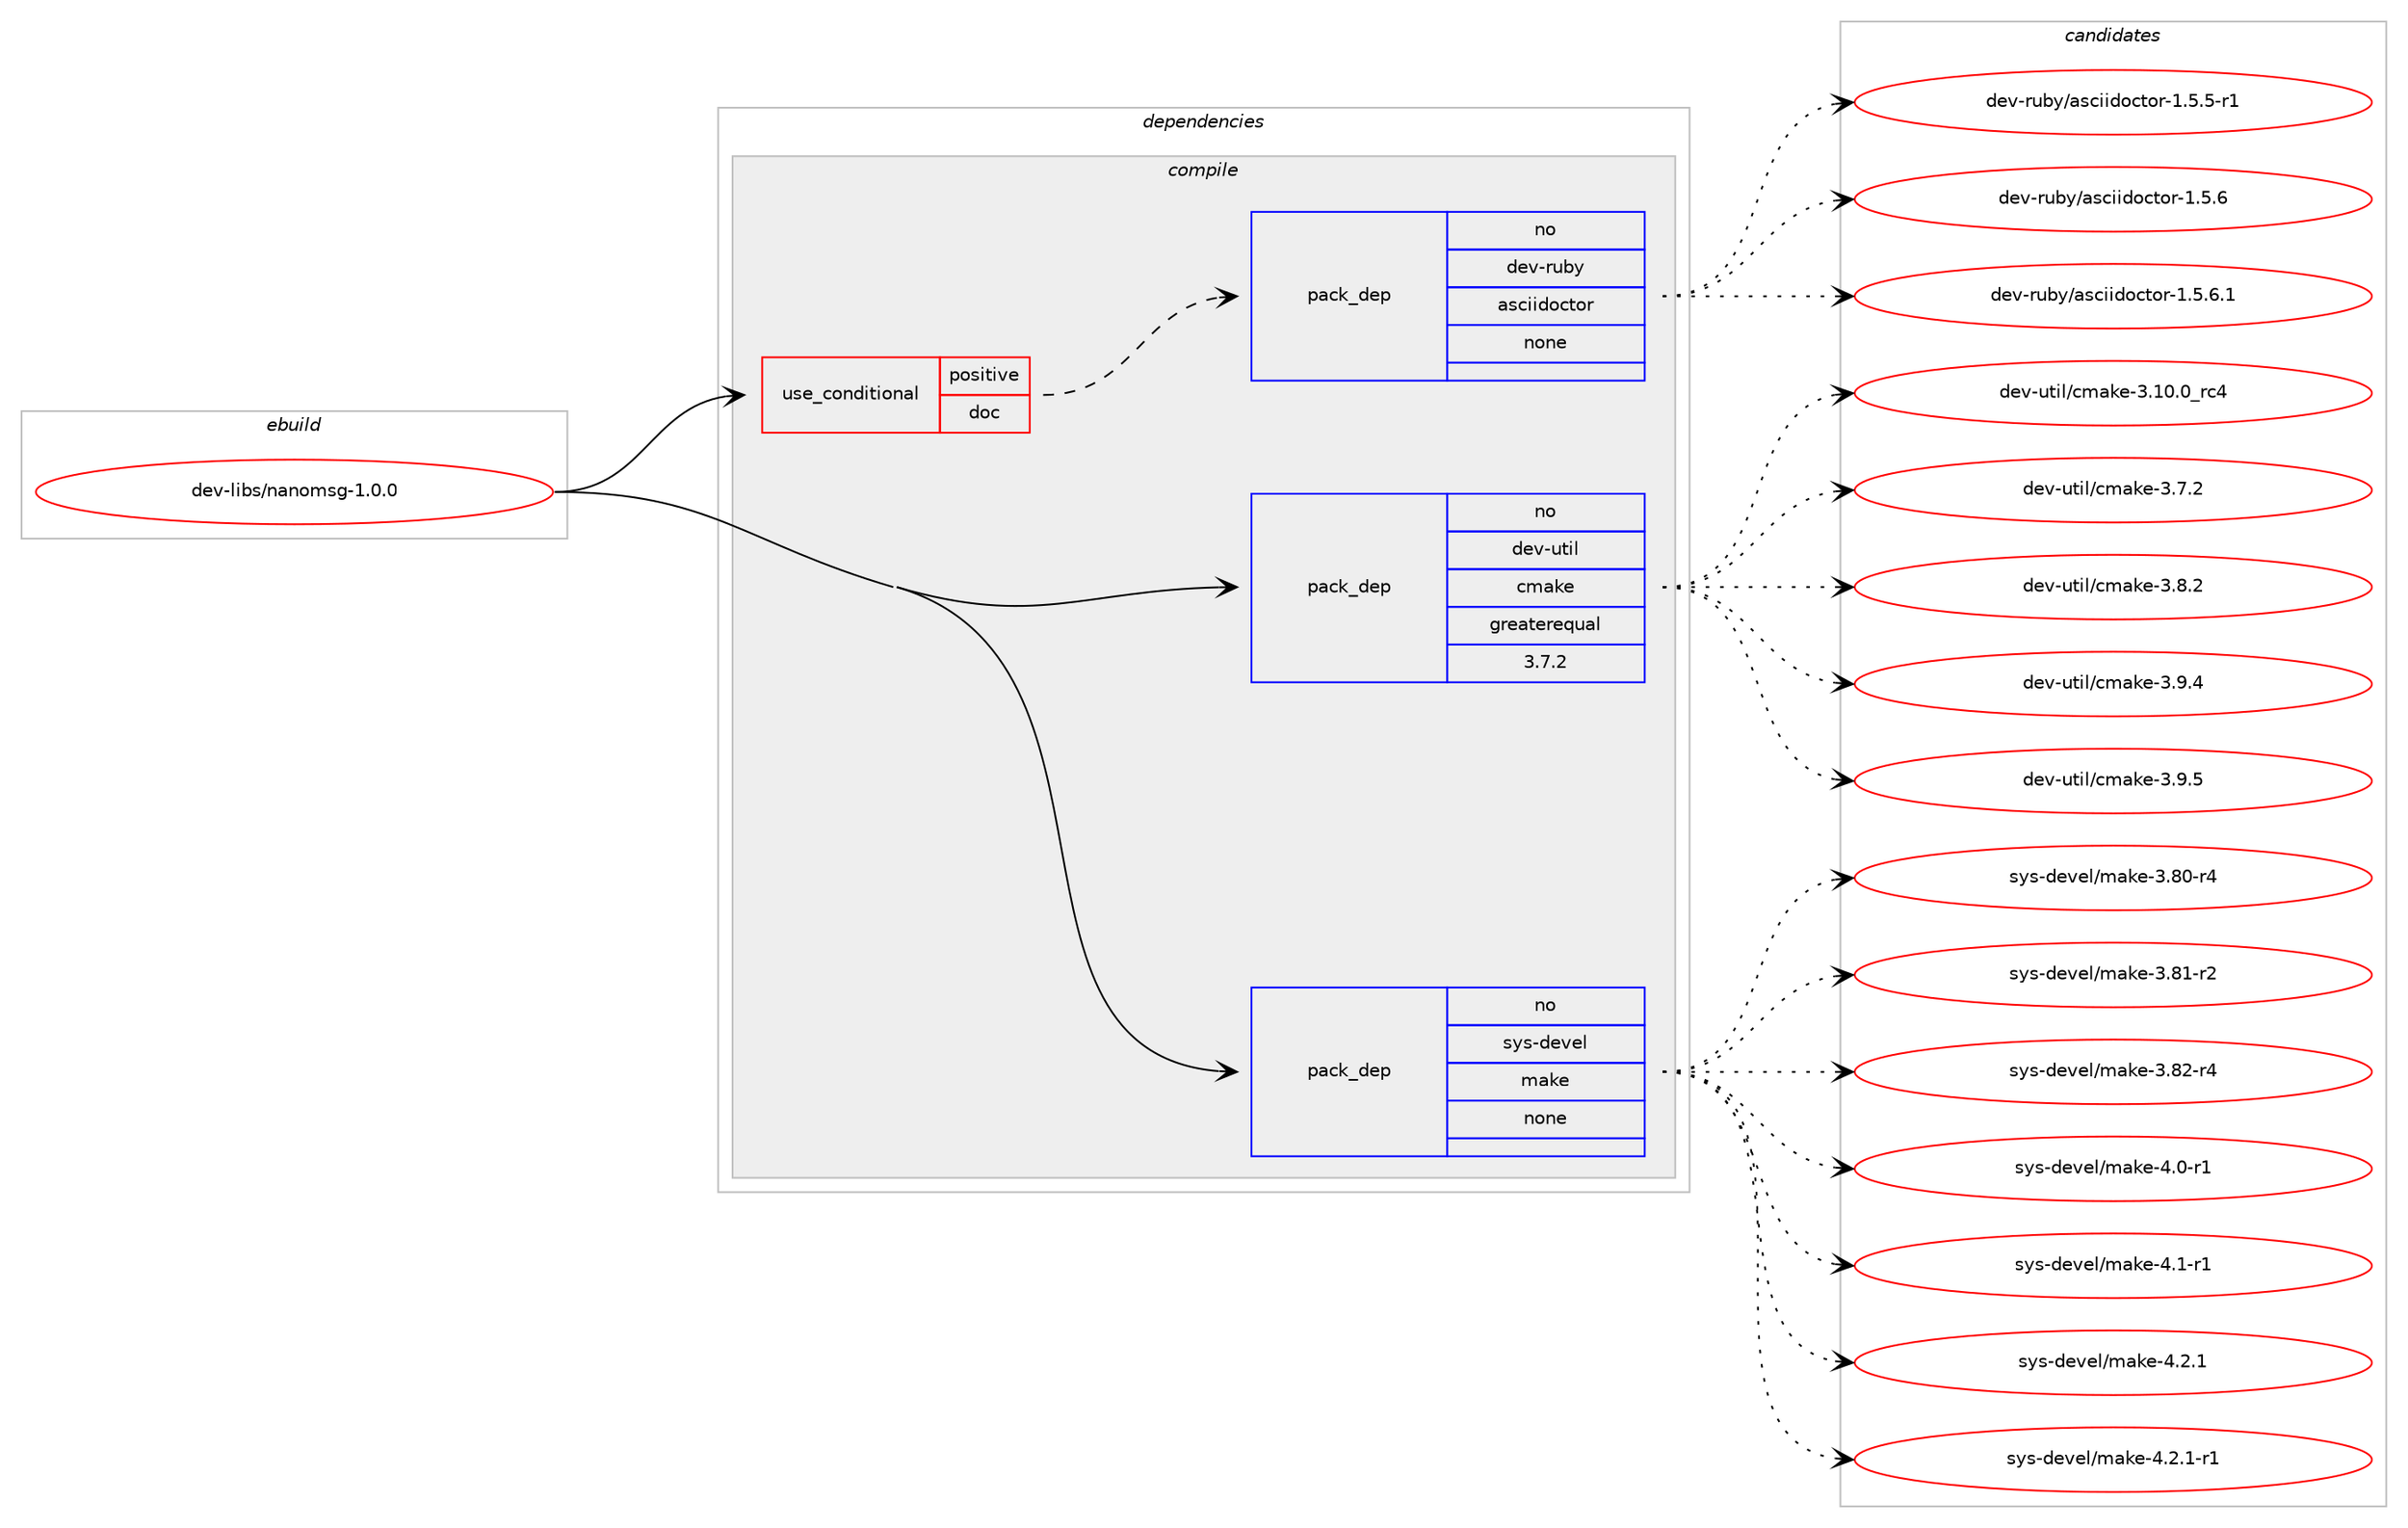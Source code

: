 digraph prolog {

# *************
# Graph options
# *************

newrank=true;
concentrate=true;
compound=true;
graph [rankdir=LR,fontname=Helvetica,fontsize=10,ranksep=1.5];#, ranksep=2.5, nodesep=0.2];
edge  [arrowhead=vee];
node  [fontname=Helvetica,fontsize=10];

# **********
# The ebuild
# **********

subgraph cluster_leftcol {
color=gray;
rank=same;
label=<<i>ebuild</i>>;
id [label="dev-libs/nanomsg-1.0.0", color=red, width=4, href="../dev-libs/nanomsg-1.0.0.svg"];
}

# ****************
# The dependencies
# ****************

subgraph cluster_midcol {
color=gray;
label=<<i>dependencies</i>>;
subgraph cluster_compile {
fillcolor="#eeeeee";
style=filled;
label=<<i>compile</i>>;
subgraph cond25558 {
dependency118216 [label=<<TABLE BORDER="0" CELLBORDER="1" CELLSPACING="0" CELLPADDING="4"><TR><TD ROWSPAN="3" CELLPADDING="10">use_conditional</TD></TR><TR><TD>positive</TD></TR><TR><TD>doc</TD></TR></TABLE>>, shape=none, color=red];
subgraph pack89122 {
dependency118217 [label=<<TABLE BORDER="0" CELLBORDER="1" CELLSPACING="0" CELLPADDING="4" WIDTH="220"><TR><TD ROWSPAN="6" CELLPADDING="30">pack_dep</TD></TR><TR><TD WIDTH="110">no</TD></TR><TR><TD>dev-ruby</TD></TR><TR><TD>asciidoctor</TD></TR><TR><TD>none</TD></TR><TR><TD></TD></TR></TABLE>>, shape=none, color=blue];
}
dependency118216:e -> dependency118217:w [weight=20,style="dashed",arrowhead="vee"];
}
id:e -> dependency118216:w [weight=20,style="solid",arrowhead="vee"];
subgraph pack89123 {
dependency118218 [label=<<TABLE BORDER="0" CELLBORDER="1" CELLSPACING="0" CELLPADDING="4" WIDTH="220"><TR><TD ROWSPAN="6" CELLPADDING="30">pack_dep</TD></TR><TR><TD WIDTH="110">no</TD></TR><TR><TD>dev-util</TD></TR><TR><TD>cmake</TD></TR><TR><TD>greaterequal</TD></TR><TR><TD>3.7.2</TD></TR></TABLE>>, shape=none, color=blue];
}
id:e -> dependency118218:w [weight=20,style="solid",arrowhead="vee"];
subgraph pack89124 {
dependency118219 [label=<<TABLE BORDER="0" CELLBORDER="1" CELLSPACING="0" CELLPADDING="4" WIDTH="220"><TR><TD ROWSPAN="6" CELLPADDING="30">pack_dep</TD></TR><TR><TD WIDTH="110">no</TD></TR><TR><TD>sys-devel</TD></TR><TR><TD>make</TD></TR><TR><TD>none</TD></TR><TR><TD></TD></TR></TABLE>>, shape=none, color=blue];
}
id:e -> dependency118219:w [weight=20,style="solid",arrowhead="vee"];
}
subgraph cluster_compileandrun {
fillcolor="#eeeeee";
style=filled;
label=<<i>compile and run</i>>;
}
subgraph cluster_run {
fillcolor="#eeeeee";
style=filled;
label=<<i>run</i>>;
}
}

# **************
# The candidates
# **************

subgraph cluster_choices {
rank=same;
color=gray;
label=<<i>candidates</i>>;

subgraph choice89122 {
color=black;
nodesep=1;
choice1001011184511411798121479711599105105100111991161111144549465346534511449 [label="dev-ruby/asciidoctor-1.5.5-r1", color=red, width=4,href="../dev-ruby/asciidoctor-1.5.5-r1.svg"];
choice100101118451141179812147971159910510510011199116111114454946534654 [label="dev-ruby/asciidoctor-1.5.6", color=red, width=4,href="../dev-ruby/asciidoctor-1.5.6.svg"];
choice1001011184511411798121479711599105105100111991161111144549465346544649 [label="dev-ruby/asciidoctor-1.5.6.1", color=red, width=4,href="../dev-ruby/asciidoctor-1.5.6.1.svg"];
dependency118217:e -> choice1001011184511411798121479711599105105100111991161111144549465346534511449:w [style=dotted,weight="100"];
dependency118217:e -> choice100101118451141179812147971159910510510011199116111114454946534654:w [style=dotted,weight="100"];
dependency118217:e -> choice1001011184511411798121479711599105105100111991161111144549465346544649:w [style=dotted,weight="100"];
}
subgraph choice89123 {
color=black;
nodesep=1;
choice1001011184511711610510847991099710710145514649484648951149952 [label="dev-util/cmake-3.10.0_rc4", color=red, width=4,href="../dev-util/cmake-3.10.0_rc4.svg"];
choice10010111845117116105108479910997107101455146554650 [label="dev-util/cmake-3.7.2", color=red, width=4,href="../dev-util/cmake-3.7.2.svg"];
choice10010111845117116105108479910997107101455146564650 [label="dev-util/cmake-3.8.2", color=red, width=4,href="../dev-util/cmake-3.8.2.svg"];
choice10010111845117116105108479910997107101455146574652 [label="dev-util/cmake-3.9.4", color=red, width=4,href="../dev-util/cmake-3.9.4.svg"];
choice10010111845117116105108479910997107101455146574653 [label="dev-util/cmake-3.9.5", color=red, width=4,href="../dev-util/cmake-3.9.5.svg"];
dependency118218:e -> choice1001011184511711610510847991099710710145514649484648951149952:w [style=dotted,weight="100"];
dependency118218:e -> choice10010111845117116105108479910997107101455146554650:w [style=dotted,weight="100"];
dependency118218:e -> choice10010111845117116105108479910997107101455146564650:w [style=dotted,weight="100"];
dependency118218:e -> choice10010111845117116105108479910997107101455146574652:w [style=dotted,weight="100"];
dependency118218:e -> choice10010111845117116105108479910997107101455146574653:w [style=dotted,weight="100"];
}
subgraph choice89124 {
color=black;
nodesep=1;
choice11512111545100101118101108471099710710145514656484511452 [label="sys-devel/make-3.80-r4", color=red, width=4,href="../sys-devel/make-3.80-r4.svg"];
choice11512111545100101118101108471099710710145514656494511450 [label="sys-devel/make-3.81-r2", color=red, width=4,href="../sys-devel/make-3.81-r2.svg"];
choice11512111545100101118101108471099710710145514656504511452 [label="sys-devel/make-3.82-r4", color=red, width=4,href="../sys-devel/make-3.82-r4.svg"];
choice115121115451001011181011084710997107101455246484511449 [label="sys-devel/make-4.0-r1", color=red, width=4,href="../sys-devel/make-4.0-r1.svg"];
choice115121115451001011181011084710997107101455246494511449 [label="sys-devel/make-4.1-r1", color=red, width=4,href="../sys-devel/make-4.1-r1.svg"];
choice115121115451001011181011084710997107101455246504649 [label="sys-devel/make-4.2.1", color=red, width=4,href="../sys-devel/make-4.2.1.svg"];
choice1151211154510010111810110847109971071014552465046494511449 [label="sys-devel/make-4.2.1-r1", color=red, width=4,href="../sys-devel/make-4.2.1-r1.svg"];
dependency118219:e -> choice11512111545100101118101108471099710710145514656484511452:w [style=dotted,weight="100"];
dependency118219:e -> choice11512111545100101118101108471099710710145514656494511450:w [style=dotted,weight="100"];
dependency118219:e -> choice11512111545100101118101108471099710710145514656504511452:w [style=dotted,weight="100"];
dependency118219:e -> choice115121115451001011181011084710997107101455246484511449:w [style=dotted,weight="100"];
dependency118219:e -> choice115121115451001011181011084710997107101455246494511449:w [style=dotted,weight="100"];
dependency118219:e -> choice115121115451001011181011084710997107101455246504649:w [style=dotted,weight="100"];
dependency118219:e -> choice1151211154510010111810110847109971071014552465046494511449:w [style=dotted,weight="100"];
}
}

}
